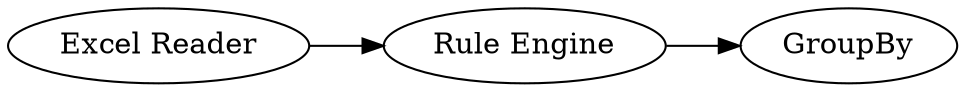 digraph {
	2 -> 3
	1 -> 2
	1 [label="Excel Reader"]
	3 [label=GroupBy]
	2 [label="Rule Engine"]
	rankdir=LR
}
